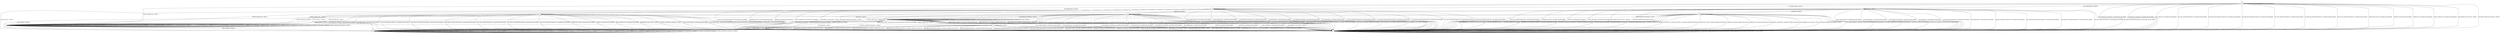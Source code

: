 digraph g {

	s0 [shape="circle" label="s0"];
	s1 [shape="circle" label="s1"];
	s2 [shape="circle" label="s2"];
	s3 [shape="circle" label="s3"];
	s4 [shape="circle" label="s4"];
	s5 [shape="circle" label="s5"];
	s6 [shape="circle" label="s6"];
	s7 [shape="circle" label="s7"];
	s8 [shape="circle" label="s8"];
	s9 [shape="circle" label="s9"];
	s10 [shape="circle" label="s10"];
	s0 -> s0 [label="HELLO_VERIFY_REQUEST / CLIENT_HELLO"];
	s0 -> s8 [label="ECDH_SERVER_HELLO / TIMEOUT"];
	s0 -> s1 [label="ECDH_SERVER_KEY_EXCHANGE / Alert(FATAL,DECODE_ERROR)"];
	s0 -> s5 [label="DH_SERVER_HELLO / TIMEOUT"];
	s0 -> s1 [label="DH_SERVER_KEY_EXCHANGE / Alert(FATAL,DECODE_ERROR)"];
	s0 -> s2 [label="RSA_SERVER_HELLO / TIMEOUT"];
	s0 -> s1 [label="HELLO_REQUEST / Alert(FATAL,DECODE_ERROR)"];
	s0 -> s1 [label="RSA_SIGN_CERTIFICATE_REQUEST / Alert(FATAL,DECODE_ERROR)"];
	s0 -> s1 [label="RSA_FIXED_ECDH_CERTIFICATE_REQUEST / Alert(FATAL,DECODE_ERROR)"];
	s0 -> s1 [label="RSA_FIXED_DH_CERTIFICATE_REQUEST / Alert(FATAL,DECODE_ERROR)"];
	s0 -> s1 [label="DSS_SIGN_CERTIFICATE_REQUEST / Alert(FATAL,DECODE_ERROR)"];
	s0 -> s1 [label="DSS_FIXED_DH_CERTIFICATE_REQUEST / Alert(FATAL,DECODE_ERROR)"];
	s0 -> s1 [label="ECDSA_SIGN_CERTIFICATE_REQUEST / Alert(FATAL,DECODE_ERROR)"];
	s0 -> s1 [label="SERVER_HELLO_DONE / Alert(FATAL,DECODE_ERROR)"];
	s0 -> s3 [label="CHANGE_CIPHER_SPEC / TIMEOUT"];
	s0 -> s1 [label="FINISHED / Alert(FATAL,DECODE_ERROR)"];
	s0 -> s0 [label="APPLICATION / TIMEOUT"];
	s0 -> s1 [label="CERTIFICATE / Alert(FATAL,DECODE_ERROR)"];
	s0 -> s1 [label="EMPTY_CERTIFICATE / Alert(FATAL,DECODE_ERROR)"];
	s0 -> s1 [label="Alert(WARNING,CLOSE_NOTIFY) / TIMEOUT"];
	s0 -> s1 [label="Alert(FATAL,UNEXPECTED_MESSAGE) / TIMEOUT"];
	s1 -> s1 [label="HELLO_VERIFY_REQUEST / SOCKET_CLOSED"];
	s1 -> s1 [label="ECDH_SERVER_HELLO / SOCKET_CLOSED"];
	s1 -> s1 [label="ECDH_SERVER_KEY_EXCHANGE / SOCKET_CLOSED"];
	s1 -> s1 [label="DH_SERVER_HELLO / SOCKET_CLOSED"];
	s1 -> s1 [label="DH_SERVER_KEY_EXCHANGE / SOCKET_CLOSED"];
	s1 -> s1 [label="RSA_SERVER_HELLO / SOCKET_CLOSED"];
	s1 -> s1 [label="HELLO_REQUEST / SOCKET_CLOSED"];
	s1 -> s1 [label="RSA_SIGN_CERTIFICATE_REQUEST / SOCKET_CLOSED"];
	s1 -> s1 [label="RSA_FIXED_ECDH_CERTIFICATE_REQUEST / SOCKET_CLOSED"];
	s1 -> s1 [label="RSA_FIXED_DH_CERTIFICATE_REQUEST / SOCKET_CLOSED"];
	s1 -> s1 [label="DSS_SIGN_CERTIFICATE_REQUEST / SOCKET_CLOSED"];
	s1 -> s1 [label="DSS_FIXED_DH_CERTIFICATE_REQUEST / SOCKET_CLOSED"];
	s1 -> s1 [label="ECDSA_SIGN_CERTIFICATE_REQUEST / SOCKET_CLOSED"];
	s1 -> s1 [label="SERVER_HELLO_DONE / SOCKET_CLOSED"];
	s1 -> s1 [label="CHANGE_CIPHER_SPEC / SOCKET_CLOSED"];
	s1 -> s1 [label="FINISHED / SOCKET_CLOSED"];
	s1 -> s1 [label="APPLICATION / SOCKET_CLOSED"];
	s1 -> s1 [label="CERTIFICATE / SOCKET_CLOSED"];
	s1 -> s1 [label="EMPTY_CERTIFICATE / SOCKET_CLOSED"];
	s1 -> s1 [label="Alert(WARNING,CLOSE_NOTIFY) / SOCKET_CLOSED"];
	s1 -> s1 [label="Alert(FATAL,UNEXPECTED_MESSAGE) / SOCKET_CLOSED"];
	s2 -> s1 [label="HELLO_VERIFY_REQUEST / Alert(FATAL,DECODE_ERROR)"];
	s2 -> s1 [label="ECDH_SERVER_HELLO / Alert(FATAL,DECODE_ERROR)"];
	s2 -> s1 [label="ECDH_SERVER_KEY_EXCHANGE / Alert(FATAL,DECODE_ERROR)"];
	s2 -> s1 [label="DH_SERVER_HELLO / Alert(FATAL,DECODE_ERROR)"];
	s2 -> s1 [label="DH_SERVER_KEY_EXCHANGE / Alert(FATAL,DECODE_ERROR)"];
	s2 -> s1 [label="RSA_SERVER_HELLO / Alert(FATAL,DECODE_ERROR)"];
	s2 -> s4 [label="HELLO_REQUEST / TIMEOUT"];
	s2 -> s1 [label="RSA_SIGN_CERTIFICATE_REQUEST / Alert(FATAL,DECODE_ERROR)"];
	s2 -> s1 [label="RSA_FIXED_ECDH_CERTIFICATE_REQUEST / Alert(FATAL,DECODE_ERROR)"];
	s2 -> s1 [label="RSA_FIXED_DH_CERTIFICATE_REQUEST / Alert(FATAL,DECODE_ERROR)"];
	s2 -> s1 [label="DSS_SIGN_CERTIFICATE_REQUEST / Alert(FATAL,DECODE_ERROR)"];
	s2 -> s1 [label="DSS_FIXED_DH_CERTIFICATE_REQUEST / Alert(FATAL,DECODE_ERROR)"];
	s2 -> s1 [label="ECDSA_SIGN_CERTIFICATE_REQUEST / Alert(FATAL,DECODE_ERROR)"];
	s2 -> s1 [label="SERVER_HELLO_DONE / Alert(FATAL,DECODE_ERROR)"];
	s2 -> s3 [label="CHANGE_CIPHER_SPEC / TIMEOUT"];
	s2 -> s1 [label="FINISHED / Alert(FATAL,DECODE_ERROR)"];
	s2 -> s2 [label="APPLICATION / TIMEOUT"];
	s2 -> s7 [label="CERTIFICATE / TIMEOUT"];
	s2 -> s1 [label="EMPTY_CERTIFICATE / Alert(FATAL,DECODE_ERROR)"];
	s2 -> s1 [label="Alert(WARNING,CLOSE_NOTIFY) / TIMEOUT"];
	s2 -> s1 [label="Alert(FATAL,UNEXPECTED_MESSAGE) / TIMEOUT"];
	s3 -> s3 [label="HELLO_VERIFY_REQUEST / TIMEOUT"];
	s3 -> s3 [label="ECDH_SERVER_HELLO / TIMEOUT"];
	s3 -> s3 [label="ECDH_SERVER_KEY_EXCHANGE / TIMEOUT"];
	s3 -> s3 [label="DH_SERVER_HELLO / TIMEOUT"];
	s3 -> s3 [label="DH_SERVER_KEY_EXCHANGE / TIMEOUT"];
	s3 -> s3 [label="RSA_SERVER_HELLO / TIMEOUT"];
	s3 -> s4 [label="HELLO_REQUEST / TIMEOUT"];
	s3 -> s3 [label="RSA_SIGN_CERTIFICATE_REQUEST / TIMEOUT"];
	s3 -> s3 [label="RSA_FIXED_ECDH_CERTIFICATE_REQUEST / TIMEOUT"];
	s3 -> s3 [label="RSA_FIXED_DH_CERTIFICATE_REQUEST / TIMEOUT"];
	s3 -> s3 [label="DSS_SIGN_CERTIFICATE_REQUEST / TIMEOUT"];
	s3 -> s3 [label="DSS_FIXED_DH_CERTIFICATE_REQUEST / TIMEOUT"];
	s3 -> s3 [label="ECDSA_SIGN_CERTIFICATE_REQUEST / TIMEOUT"];
	s3 -> s3 [label="SERVER_HELLO_DONE / TIMEOUT"];
	s3 -> s3 [label="CHANGE_CIPHER_SPEC / TIMEOUT"];
	s3 -> s3 [label="FINISHED / TIMEOUT"];
	s3 -> s3 [label="APPLICATION / TIMEOUT"];
	s3 -> s3 [label="CERTIFICATE / TIMEOUT"];
	s3 -> s3 [label="EMPTY_CERTIFICATE / TIMEOUT"];
	s3 -> s3 [label="Alert(WARNING,CLOSE_NOTIFY) / TIMEOUT"];
	s3 -> s3 [label="Alert(FATAL,UNEXPECTED_MESSAGE) / TIMEOUT"];
	s4 -> s4 [label="HELLO_VERIFY_REQUEST / DISABLED"];
	s4 -> s4 [label="ECDH_SERVER_HELLO / DISABLED"];
	s4 -> s4 [label="ECDH_SERVER_KEY_EXCHANGE / DISABLED"];
	s4 -> s4 [label="DH_SERVER_HELLO / DISABLED"];
	s4 -> s4 [label="DH_SERVER_KEY_EXCHANGE / DISABLED"];
	s4 -> s4 [label="RSA_SERVER_HELLO / DISABLED"];
	s4 -> s4 [label="HELLO_REQUEST / DISABLED"];
	s4 -> s4 [label="RSA_SIGN_CERTIFICATE_REQUEST / DISABLED"];
	s4 -> s4 [label="RSA_FIXED_ECDH_CERTIFICATE_REQUEST / DISABLED"];
	s4 -> s4 [label="RSA_FIXED_DH_CERTIFICATE_REQUEST / DISABLED"];
	s4 -> s4 [label="DSS_SIGN_CERTIFICATE_REQUEST / DISABLED"];
	s4 -> s4 [label="DSS_FIXED_DH_CERTIFICATE_REQUEST / DISABLED"];
	s4 -> s4 [label="ECDSA_SIGN_CERTIFICATE_REQUEST / DISABLED"];
	s4 -> s4 [label="SERVER_HELLO_DONE / DISABLED"];
	s4 -> s4 [label="CHANGE_CIPHER_SPEC / DISABLED"];
	s4 -> s4 [label="FINISHED / DISABLED"];
	s4 -> s4 [label="APPLICATION / DISABLED"];
	s4 -> s4 [label="CERTIFICATE / DISABLED"];
	s4 -> s4 [label="EMPTY_CERTIFICATE / DISABLED"];
	s4 -> s4 [label="Alert(WARNING,CLOSE_NOTIFY) / DISABLED"];
	s4 -> s4 [label="Alert(FATAL,UNEXPECTED_MESSAGE) / DISABLED"];
	s5 -> s1 [label="HELLO_VERIFY_REQUEST / Alert(FATAL,DECODE_ERROR)"];
	s5 -> s1 [label="ECDH_SERVER_HELLO / Alert(FATAL,DECODE_ERROR)"];
	s5 -> s1 [label="ECDH_SERVER_KEY_EXCHANGE / Alert(FATAL,DECODE_ERROR)"];
	s5 -> s1 [label="DH_SERVER_HELLO / Alert(FATAL,DECODE_ERROR)"];
	s5 -> s1 [label="DH_SERVER_KEY_EXCHANGE / Alert(FATAL,DECODE_ERROR)"];
	s5 -> s1 [label="RSA_SERVER_HELLO / Alert(FATAL,DECODE_ERROR)"];
	s5 -> s4 [label="HELLO_REQUEST / TIMEOUT"];
	s5 -> s1 [label="RSA_SIGN_CERTIFICATE_REQUEST / Alert(FATAL,DECODE_ERROR)"];
	s5 -> s1 [label="RSA_FIXED_ECDH_CERTIFICATE_REQUEST / Alert(FATAL,DECODE_ERROR)"];
	s5 -> s1 [label="RSA_FIXED_DH_CERTIFICATE_REQUEST / Alert(FATAL,DECODE_ERROR)"];
	s5 -> s1 [label="DSS_SIGN_CERTIFICATE_REQUEST / Alert(FATAL,DECODE_ERROR)"];
	s5 -> s1 [label="DSS_FIXED_DH_CERTIFICATE_REQUEST / Alert(FATAL,DECODE_ERROR)"];
	s5 -> s1 [label="ECDSA_SIGN_CERTIFICATE_REQUEST / Alert(FATAL,DECODE_ERROR)"];
	s5 -> s1 [label="SERVER_HELLO_DONE / Alert(FATAL,DECODE_ERROR)"];
	s5 -> s3 [label="CHANGE_CIPHER_SPEC / TIMEOUT"];
	s5 -> s1 [label="FINISHED / Alert(FATAL,DECODE_ERROR)"];
	s5 -> s5 [label="APPLICATION / TIMEOUT"];
	s5 -> s6 [label="CERTIFICATE / TIMEOUT"];
	s5 -> s1 [label="EMPTY_CERTIFICATE / Alert(FATAL,DECODE_ERROR)"];
	s5 -> s1 [label="Alert(WARNING,CLOSE_NOTIFY) / TIMEOUT"];
	s5 -> s1 [label="Alert(FATAL,UNEXPECTED_MESSAGE) / TIMEOUT"];
	s6 -> s1 [label="HELLO_VERIFY_REQUEST / Alert(FATAL,UNEXPECTED_MESSAGE)"];
	s6 -> s1 [label="ECDH_SERVER_HELLO / Alert(FATAL,UNEXPECTED_MESSAGE)"];
	s6 -> s1 [label="ECDH_SERVER_KEY_EXCHANGE / Alert(FATAL,ILLEGAL_PARAMETER)"];
	s6 -> s1 [label="DH_SERVER_HELLO / Alert(FATAL,UNEXPECTED_MESSAGE)"];
	s6 -> s7 [label="DH_SERVER_KEY_EXCHANGE / TIMEOUT"];
	s6 -> s1 [label="RSA_SERVER_HELLO / Alert(FATAL,UNEXPECTED_MESSAGE)"];
	s6 -> s4 [label="HELLO_REQUEST / TIMEOUT"];
	s6 -> s1 [label="RSA_SIGN_CERTIFICATE_REQUEST / Alert(FATAL,UNEXPECTED_MESSAGE)"];
	s6 -> s1 [label="RSA_FIXED_ECDH_CERTIFICATE_REQUEST / Alert(FATAL,UNEXPECTED_MESSAGE)"];
	s6 -> s1 [label="RSA_FIXED_DH_CERTIFICATE_REQUEST / Alert(FATAL,UNEXPECTED_MESSAGE)"];
	s6 -> s1 [label="DSS_SIGN_CERTIFICATE_REQUEST / Alert(FATAL,UNEXPECTED_MESSAGE)"];
	s6 -> s1 [label="DSS_FIXED_DH_CERTIFICATE_REQUEST / Alert(FATAL,UNEXPECTED_MESSAGE)"];
	s6 -> s1 [label="ECDSA_SIGN_CERTIFICATE_REQUEST / Alert(FATAL,UNEXPECTED_MESSAGE)"];
	s6 -> s1 [label="SERVER_HELLO_DONE / Alert(FATAL,UNEXPECTED_MESSAGE)"];
	s6 -> s3 [label="CHANGE_CIPHER_SPEC / TIMEOUT"];
	s6 -> s1 [label="FINISHED / Alert(FATAL,UNEXPECTED_MESSAGE)"];
	s6 -> s6 [label="APPLICATION / TIMEOUT"];
	s6 -> s1 [label="CERTIFICATE / Alert(FATAL,UNEXPECTED_MESSAGE)"];
	s6 -> s1 [label="EMPTY_CERTIFICATE / Alert(FATAL,UNEXPECTED_MESSAGE)"];
	s6 -> s1 [label="Alert(WARNING,CLOSE_NOTIFY) / TIMEOUT"];
	s6 -> s1 [label="Alert(FATAL,UNEXPECTED_MESSAGE) / TIMEOUT"];
	s7 -> s1 [label="HELLO_VERIFY_REQUEST / Alert(FATAL,DECODE_ERROR)"];
	s7 -> s1 [label="ECDH_SERVER_HELLO / Alert(FATAL,DECODE_ERROR)"];
	s7 -> s1 [label="ECDH_SERVER_KEY_EXCHANGE / Alert(FATAL,DECODE_ERROR)"];
	s7 -> s1 [label="DH_SERVER_HELLO / Alert(FATAL,DECODE_ERROR)"];
	s7 -> s1 [label="DH_SERVER_KEY_EXCHANGE / Alert(FATAL,DECODE_ERROR)"];
	s7 -> s1 [label="RSA_SERVER_HELLO / Alert(FATAL,DECODE_ERROR)"];
	s7 -> s4 [label="HELLO_REQUEST / TIMEOUT"];
	s7 -> s7 [label="RSA_SIGN_CERTIFICATE_REQUEST / TIMEOUT"];
	s7 -> s7 [label="RSA_FIXED_ECDH_CERTIFICATE_REQUEST / TIMEOUT"];
	s7 -> s7 [label="RSA_FIXED_DH_CERTIFICATE_REQUEST / TIMEOUT"];
	s7 -> s7 [label="DSS_SIGN_CERTIFICATE_REQUEST / TIMEOUT"];
	s7 -> s7 [label="DSS_FIXED_DH_CERTIFICATE_REQUEST / TIMEOUT"];
	s7 -> s7 [label="ECDSA_SIGN_CERTIFICATE_REQUEST / TIMEOUT"];
	s7 -> s10 [label="SERVER_HELLO_DONE / RSA_CLIENT_KEY_EXCHANGE|CHANGE_CIPHER_SPEC|FINISHED"];
	s7 -> s3 [label="CHANGE_CIPHER_SPEC / TIMEOUT"];
	s7 -> s1 [label="FINISHED / Alert(FATAL,DECODE_ERROR)"];
	s7 -> s7 [label="APPLICATION / TIMEOUT"];
	s7 -> s1 [label="CERTIFICATE / Alert(FATAL,DECODE_ERROR)"];
	s7 -> s1 [label="EMPTY_CERTIFICATE / Alert(FATAL,DECODE_ERROR)"];
	s7 -> s1 [label="Alert(WARNING,CLOSE_NOTIFY) / TIMEOUT"];
	s7 -> s1 [label="Alert(FATAL,UNEXPECTED_MESSAGE) / TIMEOUT"];
	s8 -> s1 [label="HELLO_VERIFY_REQUEST / Alert(FATAL,DECODE_ERROR)"];
	s8 -> s1 [label="ECDH_SERVER_HELLO / Alert(FATAL,DECODE_ERROR)"];
	s8 -> s1 [label="ECDH_SERVER_KEY_EXCHANGE / Alert(FATAL,DECODE_ERROR)"];
	s8 -> s1 [label="DH_SERVER_HELLO / Alert(FATAL,DECODE_ERROR)"];
	s8 -> s1 [label="DH_SERVER_KEY_EXCHANGE / Alert(FATAL,DECODE_ERROR)"];
	s8 -> s1 [label="RSA_SERVER_HELLO / Alert(FATAL,DECODE_ERROR)"];
	s8 -> s4 [label="HELLO_REQUEST / TIMEOUT"];
	s8 -> s1 [label="RSA_SIGN_CERTIFICATE_REQUEST / Alert(FATAL,DECODE_ERROR)"];
	s8 -> s1 [label="RSA_FIXED_ECDH_CERTIFICATE_REQUEST / Alert(FATAL,DECODE_ERROR)"];
	s8 -> s1 [label="RSA_FIXED_DH_CERTIFICATE_REQUEST / Alert(FATAL,DECODE_ERROR)"];
	s8 -> s1 [label="DSS_SIGN_CERTIFICATE_REQUEST / Alert(FATAL,DECODE_ERROR)"];
	s8 -> s1 [label="DSS_FIXED_DH_CERTIFICATE_REQUEST / Alert(FATAL,DECODE_ERROR)"];
	s8 -> s1 [label="ECDSA_SIGN_CERTIFICATE_REQUEST / Alert(FATAL,DECODE_ERROR)"];
	s8 -> s1 [label="SERVER_HELLO_DONE / Alert(FATAL,DECODE_ERROR)"];
	s8 -> s3 [label="CHANGE_CIPHER_SPEC / TIMEOUT"];
	s8 -> s1 [label="FINISHED / Alert(FATAL,DECODE_ERROR)"];
	s8 -> s8 [label="APPLICATION / TIMEOUT"];
	s8 -> s9 [label="CERTIFICATE / TIMEOUT"];
	s8 -> s1 [label="EMPTY_CERTIFICATE / Alert(FATAL,DECODE_ERROR)"];
	s8 -> s1 [label="Alert(WARNING,CLOSE_NOTIFY) / TIMEOUT"];
	s8 -> s1 [label="Alert(FATAL,UNEXPECTED_MESSAGE) / TIMEOUT"];
	s9 -> s1 [label="HELLO_VERIFY_REQUEST / Alert(FATAL,UNEXPECTED_MESSAGE)"];
	s9 -> s1 [label="ECDH_SERVER_HELLO / Alert(FATAL,UNEXPECTED_MESSAGE)"];
	s9 -> s7 [label="ECDH_SERVER_KEY_EXCHANGE / TIMEOUT"];
	s9 -> s1 [label="DH_SERVER_HELLO / Alert(FATAL,UNEXPECTED_MESSAGE)"];
	s9 -> s1 [label="DH_SERVER_KEY_EXCHANGE / Alert(FATAL,ILLEGAL_PARAMETER)"];
	s9 -> s1 [label="RSA_SERVER_HELLO / Alert(FATAL,UNEXPECTED_MESSAGE)"];
	s9 -> s4 [label="HELLO_REQUEST / TIMEOUT"];
	s9 -> s1 [label="RSA_SIGN_CERTIFICATE_REQUEST / Alert(FATAL,UNEXPECTED_MESSAGE)"];
	s9 -> s1 [label="RSA_FIXED_ECDH_CERTIFICATE_REQUEST / Alert(FATAL,UNEXPECTED_MESSAGE)"];
	s9 -> s1 [label="RSA_FIXED_DH_CERTIFICATE_REQUEST / Alert(FATAL,UNEXPECTED_MESSAGE)"];
	s9 -> s1 [label="DSS_SIGN_CERTIFICATE_REQUEST / Alert(FATAL,UNEXPECTED_MESSAGE)"];
	s9 -> s1 [label="DSS_FIXED_DH_CERTIFICATE_REQUEST / Alert(FATAL,UNEXPECTED_MESSAGE)"];
	s9 -> s1 [label="ECDSA_SIGN_CERTIFICATE_REQUEST / Alert(FATAL,UNEXPECTED_MESSAGE)"];
	s9 -> s1 [label="SERVER_HELLO_DONE / Alert(FATAL,UNEXPECTED_MESSAGE)"];
	s9 -> s3 [label="CHANGE_CIPHER_SPEC / TIMEOUT"];
	s9 -> s1 [label="FINISHED / Alert(FATAL,UNEXPECTED_MESSAGE)"];
	s9 -> s9 [label="APPLICATION / TIMEOUT"];
	s9 -> s1 [label="CERTIFICATE / Alert(FATAL,UNEXPECTED_MESSAGE)"];
	s9 -> s1 [label="EMPTY_CERTIFICATE / Alert(FATAL,UNEXPECTED_MESSAGE)"];
	s9 -> s1 [label="Alert(WARNING,CLOSE_NOTIFY) / TIMEOUT"];
	s9 -> s1 [label="Alert(FATAL,UNEXPECTED_MESSAGE) / TIMEOUT"];
	s10 -> s1 [label="HELLO_VERIFY_REQUEST / Alert(FATAL,UNEXPECTED_MESSAGE)"];
	s10 -> s1 [label="ECDH_SERVER_HELLO / Alert(FATAL,UNEXPECTED_MESSAGE)"];
	s10 -> s1 [label="ECDH_SERVER_KEY_EXCHANGE / Alert(FATAL,UNEXPECTED_MESSAGE)"];
	s10 -> s1 [label="DH_SERVER_HELLO / Alert(FATAL,UNEXPECTED_MESSAGE)"];
	s10 -> s1 [label="DH_SERVER_KEY_EXCHANGE / Alert(FATAL,UNEXPECTED_MESSAGE)"];
	s10 -> s1 [label="RSA_SERVER_HELLO / Alert(FATAL,UNEXPECTED_MESSAGE)"];
	s10 -> s4 [label="HELLO_REQUEST / TIMEOUT"];
	s10 -> s1 [label="RSA_SIGN_CERTIFICATE_REQUEST / Alert(FATAL,UNEXPECTED_MESSAGE)"];
	s10 -> s1 [label="RSA_FIXED_ECDH_CERTIFICATE_REQUEST / Alert(FATAL,UNEXPECTED_MESSAGE)"];
	s10 -> s1 [label="RSA_FIXED_DH_CERTIFICATE_REQUEST / Alert(FATAL,UNEXPECTED_MESSAGE)"];
	s10 -> s1 [label="DSS_SIGN_CERTIFICATE_REQUEST / Alert(FATAL,UNEXPECTED_MESSAGE)"];
	s10 -> s1 [label="DSS_FIXED_DH_CERTIFICATE_REQUEST / Alert(FATAL,UNEXPECTED_MESSAGE)"];
	s10 -> s1 [label="ECDSA_SIGN_CERTIFICATE_REQUEST / Alert(FATAL,UNEXPECTED_MESSAGE)"];
	s10 -> s1 [label="SERVER_HELLO_DONE / Alert(FATAL,UNEXPECTED_MESSAGE)"];
	s10 -> s7 [label="CHANGE_CIPHER_SPEC / TIMEOUT"];
	s10 -> s1 [label="FINISHED / Alert(FATAL,UNEXPECTED_MESSAGE)"];
	s10 -> s10 [label="APPLICATION / TIMEOUT"];
	s10 -> s1 [label="CERTIFICATE / Alert(FATAL,UNEXPECTED_MESSAGE)"];
	s10 -> s1 [label="EMPTY_CERTIFICATE / Alert(FATAL,UNEXPECTED_MESSAGE)"];
	s10 -> s1 [label="Alert(WARNING,CLOSE_NOTIFY) / TIMEOUT"];
	s10 -> s1 [label="Alert(FATAL,UNEXPECTED_MESSAGE) / TIMEOUT"];

__start0 [label="" shape="none" width="0" height="0"];
__start0 -> s0;

}
